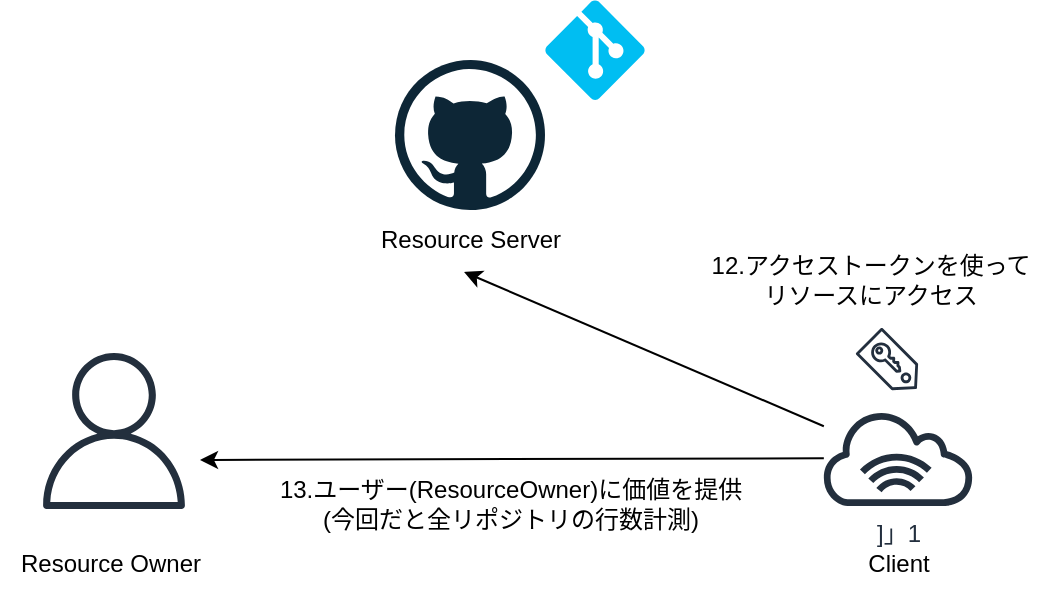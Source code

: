 <mxfile>
    <diagram id="x1BwCqTGWhlA2MlSgftY" name="Page-1">
        <mxGraphModel dx="697" dy="643" grid="1" gridSize="10" guides="1" tooltips="1" connect="1" arrows="1" fold="1" page="1" pageScale="1" pageWidth="827" pageHeight="1169" math="0" shadow="0">
            <root>
                <mxCell id="0"/>
                <mxCell id="1" parent="0"/>
                <mxCell id="5" value="" style="dashed=0;outlineConnect=0;html=1;align=center;labelPosition=center;verticalLabelPosition=bottom;verticalAlign=top;shape=mxgraph.weblogos.github" parent="1" vertex="1">
                    <mxGeometry x="427.5" y="80" width="75" height="75" as="geometry"/>
                </mxCell>
                <mxCell id="7" value="Resource&amp;nbsp;Server" style="text;html=1;align=center;verticalAlign=middle;resizable=0;points=[];autosize=1;strokeColor=none;fillColor=none;" parent="1" vertex="1">
                    <mxGeometry x="410" y="155" width="110" height="30" as="geometry"/>
                </mxCell>
                <mxCell id="46" style="edgeStyle=none;html=1;entryX=0.473;entryY=1.033;entryDx=0;entryDy=0;entryPerimeter=0;" parent="1" source="34" target="7" edge="1">
                    <mxGeometry relative="1" as="geometry">
                        <mxPoint x="513.539" y="205" as="targetPoint"/>
                    </mxGeometry>
                </mxCell>
                <mxCell id="59" style="edgeStyle=none;html=1;" edge="1" parent="1" source="34">
                    <mxGeometry relative="1" as="geometry">
                        <mxPoint x="330" y="280" as="targetPoint"/>
                    </mxGeometry>
                </mxCell>
                <mxCell id="34" value="]」1" style="sketch=0;outlineConnect=0;fontColor=#232F3E;gradientColor=none;fillColor=#232F3D;strokeColor=none;dashed=0;verticalLabelPosition=bottom;verticalAlign=top;align=center;html=1;fontSize=12;fontStyle=0;aspect=fixed;pointerEvents=1;shape=mxgraph.aws4.internet_alt1;" parent="1" vertex="1">
                    <mxGeometry x="640" y="255" width="78" height="48" as="geometry"/>
                </mxCell>
                <mxCell id="35" value="Client" style="text;html=1;align=center;verticalAlign=middle;resizable=0;points=[];autosize=1;strokeColor=none;fillColor=none;" parent="1" vertex="1">
                    <mxGeometry x="654" y="316.5" width="50" height="30" as="geometry"/>
                </mxCell>
                <mxCell id="47" value="12.アクセストークンを使って&lt;br&gt;リソースにアクセス" style="text;html=1;align=center;verticalAlign=middle;resizable=0;points=[];autosize=1;strokeColor=none;fillColor=none;" parent="1" vertex="1">
                    <mxGeometry x="575" y="170" width="180" height="40" as="geometry"/>
                </mxCell>
                <mxCell id="52" value="13.ユーザー(ResourceOwner)に価値を提供&lt;br&gt;(今回だと全リポジトリの行数計測)" style="text;html=1;align=center;verticalAlign=middle;resizable=0;points=[];autosize=1;strokeColor=none;fillColor=none;" parent="1" vertex="1">
                    <mxGeometry x="360" y="281.5" width="250" height="40" as="geometry"/>
                </mxCell>
                <mxCell id="53" value="" style="sketch=0;outlineConnect=0;fontColor=#232F3E;gradientColor=none;strokeColor=#232F3E;fillColor=#ffffff;dashed=0;verticalLabelPosition=bottom;verticalAlign=top;align=center;html=1;fontSize=12;fontStyle=0;aspect=fixed;shape=mxgraph.aws4.resourceIcon;resIcon=mxgraph.aws4.saml_token;direction=south;" parent="1" vertex="1">
                    <mxGeometry x="654" y="210" width="39" height="39" as="geometry"/>
                </mxCell>
                <mxCell id="54" value="" style="verticalLabelPosition=bottom;html=1;verticalAlign=top;align=center;strokeColor=none;fillColor=#00BEF2;shape=mxgraph.azure.git_repository;" vertex="1" parent="1">
                    <mxGeometry x="502.5" y="50" width="50" height="50" as="geometry"/>
                </mxCell>
                <mxCell id="57" value="" style="sketch=0;outlineConnect=0;fontColor=#232F3E;gradientColor=none;fillColor=#232F3D;strokeColor=none;dashed=0;verticalLabelPosition=bottom;verticalAlign=top;align=center;html=1;fontSize=12;fontStyle=0;aspect=fixed;pointerEvents=1;shape=mxgraph.aws4.user;" vertex="1" parent="1">
                    <mxGeometry x="248" y="226.5" width="78" height="78" as="geometry"/>
                </mxCell>
                <mxCell id="58" value="Resource Owner" style="text;html=1;align=center;verticalAlign=middle;resizable=0;points=[];autosize=1;strokeColor=none;fillColor=none;" vertex="1" parent="1">
                    <mxGeometry x="230" y="316.5" width="110" height="30" as="geometry"/>
                </mxCell>
            </root>
        </mxGraphModel>
    </diagram>
</mxfile>